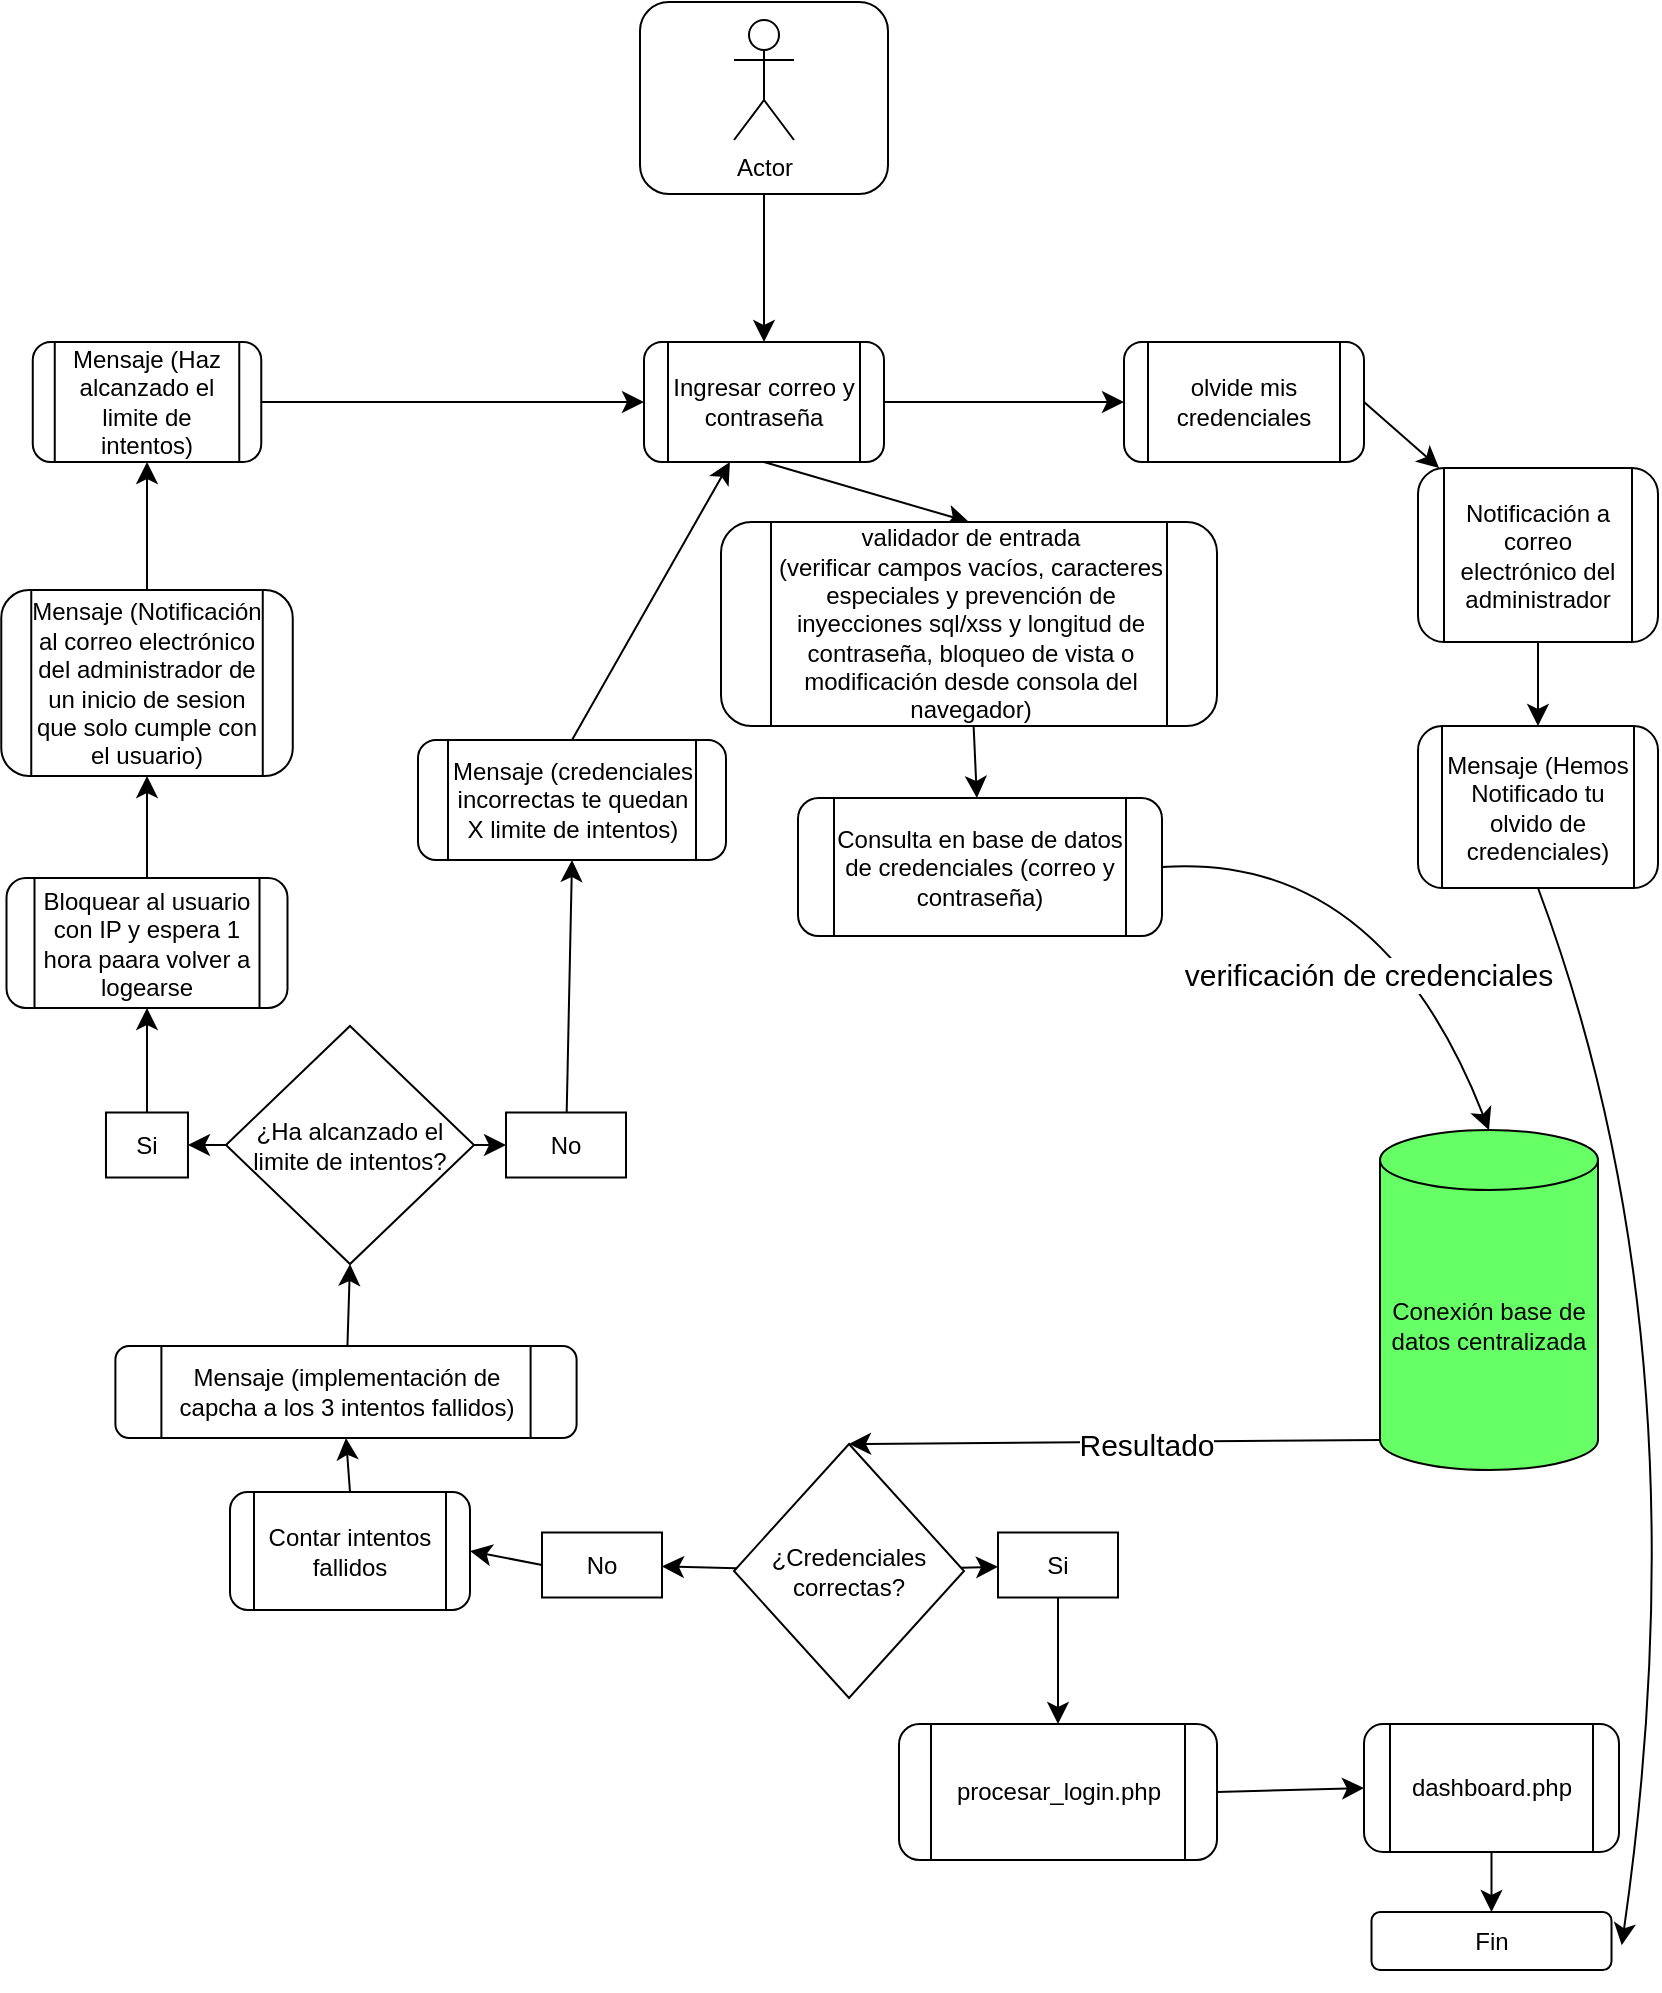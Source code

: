 <mxfile version="26.0.10">
  <diagram name="Página-1" id="48M1OholPXDdKoVH5Szc">
    <mxGraphModel dx="2087" dy="807" grid="0" gridSize="10" guides="1" tooltips="1" connect="1" arrows="1" fold="1" page="1" pageScale="1" pageWidth="850" pageHeight="1100" math="0" shadow="0">
      <root>
        <mxCell id="0" />
        <mxCell id="1" parent="0" />
        <mxCell id="_KhCzG9Bb4c7q6jr102G-16" value="" style="edgeStyle=none;curved=1;rounded=0;orthogonalLoop=1;jettySize=auto;html=1;fontFamily=Helvetica;fontSize=12;fontColor=default;startSize=8;endSize=8;entryX=0.5;entryY=0;entryDx=0;entryDy=0;exitX=0;exitY=1;exitDx=0;exitDy=-15;exitPerimeter=0;" parent="1" source="_KhCzG9Bb4c7q6jr102G-1" target="_KhCzG9Bb4c7q6jr102G-15" edge="1">
          <mxGeometry relative="1" as="geometry">
            <mxPoint x="-160" y="723" as="sourcePoint" />
          </mxGeometry>
        </mxCell>
        <mxCell id="_KhCzG9Bb4c7q6jr102G-24" value="&lt;span style=&quot;font-size: 15px;&quot;&gt;Resultado&lt;/span&gt;" style="edgeLabel;html=1;align=center;verticalAlign=middle;resizable=0;points=[];fontSize=12;rounded=1;strokeColor=default;fontFamily=Helvetica;fontColor=default;fillColor=default;" parent="_KhCzG9Bb4c7q6jr102G-16" vertex="1" connectable="0">
          <mxGeometry x="-0.114" y="1" relative="1" as="geometry">
            <mxPoint as="offset" />
          </mxGeometry>
        </mxCell>
        <mxCell id="_KhCzG9Bb4c7q6jr102G-1" value="&lt;font style=&quot;vertical-align: inherit;&quot;&gt;&lt;font style=&quot;vertical-align: inherit;&quot;&gt;&lt;font style=&quot;vertical-align: inherit;&quot;&gt;&lt;font style=&quot;vertical-align: inherit;&quot;&gt;&lt;font style=&quot;vertical-align: inherit;&quot;&gt;&lt;font style=&quot;vertical-align: inherit;&quot;&gt;Conexión base de datos centralizada&lt;/font&gt;&lt;/font&gt;&lt;/font&gt;&lt;/font&gt;&lt;/font&gt;&lt;/font&gt;" style="shape=cylinder3;whiteSpace=wrap;html=1;boundedLbl=1;backgroundOutline=1;size=15;fillColor=light-dark(#66FF66,#66FF66);" parent="1" vertex="1">
          <mxGeometry x="-155" y="644" width="109" height="170" as="geometry" />
        </mxCell>
        <mxCell id="_KhCzG9Bb4c7q6jr102G-5" style="edgeStyle=none;curved=1;rounded=0;orthogonalLoop=1;jettySize=auto;html=1;fontSize=12;startSize=8;endSize=8;exitX=0.5;exitY=1;exitDx=0;exitDy=0;entryX=0.5;entryY=0;entryDx=0;entryDy=0;" parent="1" source="_KhCzG9Bb4c7q6jr102G-8" target="_KhCzG9Bb4c7q6jr102G-9" edge="1">
          <mxGeometry relative="1" as="geometry">
            <mxPoint x="-407.783" y="395" as="targetPoint" />
            <mxPoint x="-446.609" y="316" as="sourcePoint" />
          </mxGeometry>
        </mxCell>
        <mxCell id="_KhCzG9Bb4c7q6jr102G-28" value="" style="edgeStyle=none;curved=1;rounded=0;orthogonalLoop=1;jettySize=auto;html=1;fontFamily=Helvetica;fontSize=12;fontColor=default;startSize=8;endSize=8;" parent="1" source="_KhCzG9Bb4c7q6jr102G-8" target="_KhCzG9Bb4c7q6jr102G-27" edge="1">
          <mxGeometry relative="1" as="geometry" />
        </mxCell>
        <mxCell id="_KhCzG9Bb4c7q6jr102G-8" value="Ingresar correo y contraseña" style="shape=process;whiteSpace=wrap;html=1;backgroundOutline=1;rounded=1;strokeColor=default;align=center;verticalAlign=middle;fontFamily=Helvetica;fontSize=12;fontColor=default;fillColor=default;" parent="1" vertex="1">
          <mxGeometry x="-523" y="250" width="120" height="60" as="geometry" />
        </mxCell>
        <mxCell id="_KhCzG9Bb4c7q6jr102G-12" value="" style="edgeStyle=none;curved=1;rounded=0;orthogonalLoop=1;jettySize=auto;html=1;fontFamily=Helvetica;fontSize=12;fontColor=default;startSize=8;endSize=8;" parent="1" source="_KhCzG9Bb4c7q6jr102G-9" target="_KhCzG9Bb4c7q6jr102G-11" edge="1">
          <mxGeometry relative="1" as="geometry" />
        </mxCell>
        <mxCell id="_KhCzG9Bb4c7q6jr102G-9" value="validador de entrada&lt;div&gt;(verificar campos vacíos, caracteres especiales y prevención de inyecciones sql/xss y longitud de contraseña, bloqueo de vista o modificación desde consola del navegador)&lt;/div&gt;" style="shape=process;whiteSpace=wrap;html=1;backgroundOutline=1;rounded=1;strokeColor=default;align=center;verticalAlign=middle;fontFamily=Helvetica;fontSize=12;fontColor=default;fillColor=default;" parent="1" vertex="1">
          <mxGeometry x="-484.5" y="340" width="248" height="102" as="geometry" />
        </mxCell>
        <mxCell id="_KhCzG9Bb4c7q6jr102G-11" value="Consulta en base de datos de credenciales (correo y contraseña)" style="shape=process;whiteSpace=wrap;html=1;backgroundOutline=1;rounded=1;strokeColor=default;align=center;verticalAlign=middle;fontFamily=Helvetica;fontSize=12;fontColor=default;fillColor=default;" parent="1" vertex="1">
          <mxGeometry x="-446" y="478" width="182" height="69" as="geometry" />
        </mxCell>
        <mxCell id="_KhCzG9Bb4c7q6jr102G-13" style="edgeStyle=none;curved=1;rounded=0;orthogonalLoop=1;jettySize=auto;html=1;exitX=1;exitY=0.5;exitDx=0;exitDy=0;entryX=0.5;entryY=0;entryDx=0;entryDy=0;entryPerimeter=0;fontFamily=Helvetica;fontSize=12;fontColor=default;startSize=8;endSize=8;" parent="1" source="_KhCzG9Bb4c7q6jr102G-11" target="_KhCzG9Bb4c7q6jr102G-1" edge="1">
          <mxGeometry relative="1" as="geometry">
            <Array as="points">
              <mxPoint x="-155" y="505" />
            </Array>
          </mxGeometry>
        </mxCell>
        <mxCell id="_KhCzG9Bb4c7q6jr102G-14" value="" style="edgeLabel;html=1;align=center;verticalAlign=middle;resizable=0;points=[];fontSize=12;rounded=1;strokeColor=default;fontFamily=Helvetica;fontColor=default;fillColor=default;" parent="_KhCzG9Bb4c7q6jr102G-13" vertex="1" connectable="0">
          <mxGeometry x="-0.177" y="-16" relative="1" as="geometry">
            <mxPoint as="offset" />
          </mxGeometry>
        </mxCell>
        <mxCell id="_KhCzG9Bb4c7q6jr102G-17" value="" style="edgeLabel;html=1;align=center;verticalAlign=middle;resizable=0;points=[];fontSize=12;rounded=1;strokeColor=default;fontFamily=Helvetica;fontColor=default;fillColor=default;" parent="_KhCzG9Bb4c7q6jr102G-13" vertex="1" connectable="0">
          <mxGeometry x="0.621" y="-3" relative="1" as="geometry">
            <mxPoint as="offset" />
          </mxGeometry>
        </mxCell>
        <mxCell id="_KhCzG9Bb4c7q6jr102G-18" value="&lt;span style=&quot;font-size: 15px;&quot;&gt;verificación de credenciales&lt;/span&gt;" style="edgeLabel;html=1;align=center;verticalAlign=middle;resizable=0;points=[];fontSize=12;rounded=1;strokeColor=default;fontFamily=Helvetica;fontColor=default;fillColor=default;" parent="_KhCzG9Bb4c7q6jr102G-13" vertex="1" connectable="0">
          <mxGeometry x="0.259" y="-28" relative="1" as="geometry">
            <mxPoint as="offset" />
          </mxGeometry>
        </mxCell>
        <mxCell id="_KhCzG9Bb4c7q6jr102G-20" value="" style="edgeStyle=none;curved=1;rounded=0;orthogonalLoop=1;jettySize=auto;html=1;fontFamily=Helvetica;fontSize=12;fontColor=default;startSize=8;endSize=8;" parent="1" source="_KhCzG9Bb4c7q6jr102G-15" target="_KhCzG9Bb4c7q6jr102G-19" edge="1">
          <mxGeometry relative="1" as="geometry" />
        </mxCell>
        <mxCell id="_KhCzG9Bb4c7q6jr102G-23" value="" style="edgeStyle=none;curved=1;rounded=0;orthogonalLoop=1;jettySize=auto;html=1;fontFamily=Helvetica;fontSize=12;fontColor=default;startSize=8;endSize=8;" parent="1" source="_KhCzG9Bb4c7q6jr102G-15" target="_KhCzG9Bb4c7q6jr102G-21" edge="1">
          <mxGeometry relative="1" as="geometry" />
        </mxCell>
        <mxCell id="_KhCzG9Bb4c7q6jr102G-15" value="¿Credenciales correctas?" style="rhombus;whiteSpace=wrap;html=1;fillColor=light-dark(#FFFFFF,#66FF66);" parent="1" vertex="1">
          <mxGeometry x="-478" y="801" width="115" height="127" as="geometry" />
        </mxCell>
        <mxCell id="_KhCzG9Bb4c7q6jr102G-72" style="edgeStyle=none;curved=1;rounded=0;orthogonalLoop=1;jettySize=auto;html=1;exitX=0;exitY=0.5;exitDx=0;exitDy=0;entryX=1;entryY=0.5;entryDx=0;entryDy=0;fontFamily=Helvetica;fontSize=12;fontColor=default;startSize=8;endSize=8;" parent="1" source="_KhCzG9Bb4c7q6jr102G-19" target="_KhCzG9Bb4c7q6jr102G-73" edge="1">
          <mxGeometry relative="1" as="geometry">
            <mxPoint x="-612" y="696.755" as="targetPoint" />
          </mxGeometry>
        </mxCell>
        <mxCell id="_KhCzG9Bb4c7q6jr102G-19" value="No" style="whiteSpace=wrap;html=1;fillColor=light-dark(#FFFFFF,#66FF66);" parent="1" vertex="1">
          <mxGeometry x="-574" y="845.25" width="60" height="32.5" as="geometry" />
        </mxCell>
        <mxCell id="_KhCzG9Bb4c7q6jr102G-50" style="edgeStyle=none;curved=1;rounded=0;orthogonalLoop=1;jettySize=auto;html=1;exitX=0.5;exitY=1;exitDx=0;exitDy=0;fontFamily=Helvetica;fontSize=12;fontColor=default;startSize=8;endSize=8;entryX=0.5;entryY=0;entryDx=0;entryDy=0;" parent="1" source="_KhCzG9Bb4c7q6jr102G-21" target="_KhCzG9Bb4c7q6jr102G-51" edge="1">
          <mxGeometry relative="1" as="geometry">
            <mxPoint x="-253" y="776.333" as="targetPoint" />
          </mxGeometry>
        </mxCell>
        <mxCell id="_KhCzG9Bb4c7q6jr102G-21" value="Si" style="whiteSpace=wrap;html=1;fillColor=light-dark(#FFFFFF,#66FF66);" parent="1" vertex="1">
          <mxGeometry x="-346" y="845.25" width="60" height="32.5" as="geometry" />
        </mxCell>
        <mxCell id="vCBoUSU8JS7dNAUWbDVz-17" value="" style="edgeStyle=none;curved=1;rounded=0;orthogonalLoop=1;jettySize=auto;html=1;fontSize=12;startSize=8;endSize=8;exitX=1;exitY=0.5;exitDx=0;exitDy=0;" edge="1" parent="1" source="_KhCzG9Bb4c7q6jr102G-27" target="vCBoUSU8JS7dNAUWbDVz-16">
          <mxGeometry relative="1" as="geometry" />
        </mxCell>
        <mxCell id="_KhCzG9Bb4c7q6jr102G-27" value="olvide mis credenciales" style="shape=process;whiteSpace=wrap;html=1;backgroundOutline=1;rounded=1;strokeColor=default;align=center;verticalAlign=middle;fontFamily=Helvetica;fontSize=12;fontColor=default;fillColor=default;" parent="1" vertex="1">
          <mxGeometry x="-283" y="250" width="120" height="60" as="geometry" />
        </mxCell>
        <mxCell id="_KhCzG9Bb4c7q6jr102G-92" style="edgeStyle=none;curved=1;rounded=0;orthogonalLoop=1;jettySize=auto;html=1;exitX=0.5;exitY=0;exitDx=0;exitDy=0;fontFamily=Helvetica;fontSize=12;fontColor=default;startSize=8;endSize=8;" parent="1" source="_KhCzG9Bb4c7q6jr102G-33" target="_KhCzG9Bb4c7q6jr102G-8" edge="1">
          <mxGeometry relative="1" as="geometry" />
        </mxCell>
        <mxCell id="_KhCzG9Bb4c7q6jr102G-33" value="Mensaje (credenciales incorrectas te quedan X limite de intentos)" style="shape=process;whiteSpace=wrap;html=1;backgroundOutline=1;rounded=1;strokeColor=default;align=center;verticalAlign=middle;fontFamily=Helvetica;fontSize=12;fontColor=default;fillColor=default;" parent="1" vertex="1">
          <mxGeometry x="-636" y="449" width="154" height="60" as="geometry" />
        </mxCell>
        <mxCell id="_KhCzG9Bb4c7q6jr102G-47" style="edgeStyle=none;curved=1;rounded=0;orthogonalLoop=1;jettySize=auto;html=1;entryX=0.5;entryY=0;entryDx=0;entryDy=0;fontFamily=Helvetica;fontSize=12;fontColor=default;startSize=8;endSize=8;exitX=0.5;exitY=1;exitDx=0;exitDy=0;" parent="1" source="_KhCzG9Bb4c7q6jr102G-65" target="_KhCzG9Bb4c7q6jr102G-8" edge="1">
          <mxGeometry relative="1" as="geometry">
            <mxPoint x="-467" y="149" as="sourcePoint" />
          </mxGeometry>
        </mxCell>
        <mxCell id="vCBoUSU8JS7dNAUWbDVz-11" style="edgeStyle=none;curved=1;rounded=0;orthogonalLoop=1;jettySize=auto;html=1;exitX=1;exitY=0.5;exitDx=0;exitDy=0;entryX=0;entryY=0.5;entryDx=0;entryDy=0;fontSize=12;startSize=8;endSize=8;" edge="1" parent="1" source="_KhCzG9Bb4c7q6jr102G-51" target="_KhCzG9Bb4c7q6jr102G-59">
          <mxGeometry relative="1" as="geometry" />
        </mxCell>
        <mxCell id="_KhCzG9Bb4c7q6jr102G-51" value="procesar_login.php" style="shape=process;whiteSpace=wrap;html=1;backgroundOutline=1;rounded=1;strokeColor=default;align=center;verticalAlign=middle;fontFamily=Helvetica;fontSize=12;fontColor=default;fillColor=default;" parent="1" vertex="1">
          <mxGeometry x="-395.5" y="941" width="159" height="68" as="geometry" />
        </mxCell>
        <mxCell id="_KhCzG9Bb4c7q6jr102G-64" value="" style="edgeStyle=none;curved=1;rounded=0;orthogonalLoop=1;jettySize=auto;html=1;fontFamily=Helvetica;fontSize=12;fontColor=default;startSize=8;endSize=8;" parent="1" source="_KhCzG9Bb4c7q6jr102G-59" target="_KhCzG9Bb4c7q6jr102G-63" edge="1">
          <mxGeometry relative="1" as="geometry" />
        </mxCell>
        <mxCell id="_KhCzG9Bb4c7q6jr102G-59" value="dashboard.php" style="shape=process;whiteSpace=wrap;html=1;backgroundOutline=1;rounded=1;strokeColor=default;align=center;verticalAlign=middle;fontFamily=Helvetica;fontSize=12;fontColor=default;fillColor=default;" parent="1" vertex="1">
          <mxGeometry x="-163" y="941" width="127.5" height="64" as="geometry" />
        </mxCell>
        <mxCell id="_KhCzG9Bb4c7q6jr102G-63" value="Fin" style="whiteSpace=wrap;html=1;rounded=1;" parent="1" vertex="1">
          <mxGeometry x="-159.25" y="1035" width="120" height="29" as="geometry" />
        </mxCell>
        <mxCell id="_KhCzG9Bb4c7q6jr102G-65" value="" style="whiteSpace=wrap;html=1;rounded=1;" parent="1" vertex="1">
          <mxGeometry x="-525" y="80" width="124" height="96" as="geometry" />
        </mxCell>
        <mxCell id="_KhCzG9Bb4c7q6jr102G-67" value="Actor" style="shape=umlActor;verticalLabelPosition=bottom;verticalAlign=top;html=1;outlineConnect=0;rounded=1;strokeColor=default;align=center;fontFamily=Helvetica;fontSize=12;fontColor=default;fillColor=default;" parent="1" vertex="1">
          <mxGeometry x="-478" y="89" width="30" height="60" as="geometry" />
        </mxCell>
        <mxCell id="_KhCzG9Bb4c7q6jr102G-94" value="" style="edgeStyle=none;curved=1;rounded=0;orthogonalLoop=1;jettySize=auto;html=1;fontFamily=Helvetica;fontSize=12;fontColor=default;startSize=8;endSize=8;entryX=0.5;entryY=1;entryDx=0;entryDy=0;exitX=0.5;exitY=0;exitDx=0;exitDy=0;" parent="1" source="_KhCzG9Bb4c7q6jr102G-73" target="vCBoUSU8JS7dNAUWbDVz-4" edge="1">
          <mxGeometry relative="1" as="geometry">
            <mxPoint x="-672" y="667" as="sourcePoint" />
            <mxPoint x="-672" y="646" as="targetPoint" />
          </mxGeometry>
        </mxCell>
        <mxCell id="_KhCzG9Bb4c7q6jr102G-73" value="Contar intentos fallidos" style="shape=process;whiteSpace=wrap;html=1;backgroundOutline=1;rounded=1;strokeColor=default;align=center;verticalAlign=middle;fontFamily=Helvetica;fontSize=12;fontColor=default;fillColor=default;" parent="1" vertex="1">
          <mxGeometry x="-730" y="825" width="120" height="59" as="geometry" />
        </mxCell>
        <mxCell id="_KhCzG9Bb4c7q6jr102G-81" style="edgeStyle=none;curved=1;rounded=0;orthogonalLoop=1;jettySize=auto;html=1;exitX=1;exitY=0.5;exitDx=0;exitDy=0;entryX=0;entryY=0.5;entryDx=0;entryDy=0;fontFamily=Helvetica;fontSize=12;fontColor=default;startSize=8;endSize=8;" parent="1" source="_KhCzG9Bb4c7q6jr102G-77" target="_KhCzG9Bb4c7q6jr102G-80" edge="1">
          <mxGeometry relative="1" as="geometry" />
        </mxCell>
        <mxCell id="_KhCzG9Bb4c7q6jr102G-84" style="edgeStyle=none;curved=1;rounded=0;orthogonalLoop=1;jettySize=auto;html=1;exitX=0;exitY=0.5;exitDx=0;exitDy=0;fontFamily=Helvetica;fontSize=12;fontColor=default;startSize=8;endSize=8;entryX=1;entryY=0.5;entryDx=0;entryDy=0;" parent="1" source="_KhCzG9Bb4c7q6jr102G-77" target="_KhCzG9Bb4c7q6jr102G-83" edge="1">
          <mxGeometry relative="1" as="geometry">
            <mxPoint x="-749" y="577.353" as="targetPoint" />
          </mxGeometry>
        </mxCell>
        <mxCell id="_KhCzG9Bb4c7q6jr102G-77" value="&lt;font&gt;¿Ha alcanzado el limite de intentos?&lt;/font&gt;" style="rhombus;whiteSpace=wrap;html=1;fillColor=light-dark(#FFFFFF,#66FF66);" parent="1" vertex="1">
          <mxGeometry x="-732" y="592" width="124" height="119" as="geometry" />
        </mxCell>
        <mxCell id="_KhCzG9Bb4c7q6jr102G-82" style="edgeStyle=none;curved=1;rounded=0;orthogonalLoop=1;jettySize=auto;html=1;fontFamily=Helvetica;fontSize=12;fontColor=default;startSize=8;endSize=8;entryX=0.5;entryY=1;entryDx=0;entryDy=0;" parent="1" source="_KhCzG9Bb4c7q6jr102G-80" target="_KhCzG9Bb4c7q6jr102G-33" edge="1">
          <mxGeometry relative="1" as="geometry">
            <mxPoint x="-562" y="489" as="targetPoint" />
          </mxGeometry>
        </mxCell>
        <mxCell id="_KhCzG9Bb4c7q6jr102G-80" value="No" style="whiteSpace=wrap;html=1;fillColor=light-dark(#FFFFFF,#66FF66);" parent="1" vertex="1">
          <mxGeometry x="-592" y="635.25" width="60" height="32.5" as="geometry" />
        </mxCell>
        <mxCell id="_KhCzG9Bb4c7q6jr102G-86" style="edgeStyle=none;curved=1;rounded=0;orthogonalLoop=1;jettySize=auto;html=1;exitX=0.5;exitY=0;exitDx=0;exitDy=0;fontFamily=Helvetica;fontSize=12;fontColor=default;startSize=8;endSize=8;" parent="1" source="_KhCzG9Bb4c7q6jr102G-83" target="_KhCzG9Bb4c7q6jr102G-87" edge="1">
          <mxGeometry relative="1" as="geometry">
            <mxPoint x="-776.059" y="447.941" as="targetPoint" />
          </mxGeometry>
        </mxCell>
        <mxCell id="_KhCzG9Bb4c7q6jr102G-83" value="Si" style="whiteSpace=wrap;html=1;fillColor=light-dark(#FFFFFF,#66FF66);" parent="1" vertex="1">
          <mxGeometry x="-792.01" y="635.25" width="41" height="32.5" as="geometry" />
        </mxCell>
        <mxCell id="vCBoUSU8JS7dNAUWbDVz-14" style="edgeStyle=none;curved=1;rounded=0;orthogonalLoop=1;jettySize=auto;html=1;exitX=0.5;exitY=0;exitDx=0;exitDy=0;entryX=0.5;entryY=1;entryDx=0;entryDy=0;fontSize=12;startSize=8;endSize=8;" edge="1" parent="1" source="_KhCzG9Bb4c7q6jr102G-87" target="vCBoUSU8JS7dNAUWbDVz-13">
          <mxGeometry relative="1" as="geometry" />
        </mxCell>
        <mxCell id="_KhCzG9Bb4c7q6jr102G-87" value="Bloquear al usuario con IP y espera 1 hora paara volver a logearse" style="shape=process;whiteSpace=wrap;html=1;backgroundOutline=1;rounded=1;strokeColor=default;align=center;verticalAlign=middle;fontFamily=Helvetica;fontSize=12;fontColor=default;fillColor=default;" parent="1" vertex="1">
          <mxGeometry x="-841.75" y="518" width="140.5" height="65" as="geometry" />
        </mxCell>
        <mxCell id="_KhCzG9Bb4c7q6jr102G-91" style="edgeStyle=none;curved=1;rounded=0;orthogonalLoop=1;jettySize=auto;html=1;entryX=0;entryY=0.5;entryDx=0;entryDy=0;fontFamily=Helvetica;fontSize=12;fontColor=default;startSize=8;endSize=8;" parent="1" source="_KhCzG9Bb4c7q6jr102G-89" target="_KhCzG9Bb4c7q6jr102G-8" edge="1">
          <mxGeometry relative="1" as="geometry" />
        </mxCell>
        <mxCell id="_KhCzG9Bb4c7q6jr102G-89" value="Mensaje (Haz alcanzado el limite de intentos)" style="shape=process;whiteSpace=wrap;html=1;backgroundOutline=1;rounded=1;strokeColor=default;align=center;verticalAlign=middle;fontFamily=Helvetica;fontSize=12;fontColor=default;fillColor=default;" parent="1" vertex="1">
          <mxGeometry x="-828.62" y="250" width="114.25" height="60" as="geometry" />
        </mxCell>
        <mxCell id="vCBoUSU8JS7dNAUWbDVz-7" value="" style="edgeStyle=none;curved=1;rounded=0;orthogonalLoop=1;jettySize=auto;html=1;fontSize=12;startSize=8;endSize=8;entryX=0.5;entryY=1;entryDx=0;entryDy=0;" edge="1" parent="1" source="vCBoUSU8JS7dNAUWbDVz-4" target="_KhCzG9Bb4c7q6jr102G-77">
          <mxGeometry relative="1" as="geometry" />
        </mxCell>
        <mxCell id="vCBoUSU8JS7dNAUWbDVz-4" value="Mensaje (implementación de capcha a los 3 intentos fallidos)" style="shape=process;whiteSpace=wrap;html=1;backgroundOutline=1;rounded=1;strokeColor=default;align=center;verticalAlign=middle;fontFamily=Helvetica;fontSize=12;fontColor=default;fillColor=default;" vertex="1" parent="1">
          <mxGeometry x="-787.3" y="752" width="230.6" height="46" as="geometry" />
        </mxCell>
        <mxCell id="vCBoUSU8JS7dNAUWbDVz-12" style="edgeStyle=none;curved=1;rounded=0;orthogonalLoop=1;jettySize=auto;html=1;exitX=0.5;exitY=1;exitDx=0;exitDy=0;fontSize=12;startSize=8;endSize=8;" edge="1" parent="1" source="_KhCzG9Bb4c7q6jr102G-63" target="_KhCzG9Bb4c7q6jr102G-63">
          <mxGeometry relative="1" as="geometry" />
        </mxCell>
        <mxCell id="vCBoUSU8JS7dNAUWbDVz-15" style="edgeStyle=none;curved=1;rounded=0;orthogonalLoop=1;jettySize=auto;html=1;entryX=0.5;entryY=1;entryDx=0;entryDy=0;fontSize=12;startSize=8;endSize=8;" edge="1" parent="1" source="vCBoUSU8JS7dNAUWbDVz-13" target="_KhCzG9Bb4c7q6jr102G-89">
          <mxGeometry relative="1" as="geometry" />
        </mxCell>
        <mxCell id="vCBoUSU8JS7dNAUWbDVz-13" value="Mensaje (Notificación al correo electrónico del administrador de un inicio de sesion que solo cumple con el usuario)" style="shape=process;whiteSpace=wrap;html=1;backgroundOutline=1;rounded=1;strokeColor=default;align=center;verticalAlign=middle;fontFamily=Helvetica;fontSize=12;fontColor=default;fillColor=default;" vertex="1" parent="1">
          <mxGeometry x="-844.37" y="374" width="145.75" height="93" as="geometry" />
        </mxCell>
        <mxCell id="vCBoUSU8JS7dNAUWbDVz-18" style="edgeStyle=none;curved=1;rounded=0;orthogonalLoop=1;jettySize=auto;html=1;fontSize=12;startSize=8;endSize=8;exitX=0.5;exitY=1;exitDx=0;exitDy=0;" edge="1" parent="1" source="vCBoUSU8JS7dNAUWbDVz-19">
          <mxGeometry relative="1" as="geometry">
            <mxPoint x="-34.143" y="1051.571" as="targetPoint" />
            <Array as="points">
              <mxPoint x="9" y="750" />
            </Array>
          </mxGeometry>
        </mxCell>
        <mxCell id="vCBoUSU8JS7dNAUWbDVz-20" style="edgeStyle=none;curved=1;rounded=0;orthogonalLoop=1;jettySize=auto;html=1;fontSize=12;startSize=8;endSize=8;entryX=0.5;entryY=0;entryDx=0;entryDy=0;" edge="1" parent="1" source="vCBoUSU8JS7dNAUWbDVz-16" target="vCBoUSU8JS7dNAUWbDVz-19">
          <mxGeometry relative="1" as="geometry">
            <mxPoint x="-76.0" y="458.714" as="targetPoint" />
          </mxGeometry>
        </mxCell>
        <mxCell id="vCBoUSU8JS7dNAUWbDVz-16" value="Notificación a correo electrónico del administrador" style="shape=process;whiteSpace=wrap;html=1;backgroundOutline=1;rounded=1;strokeColor=default;align=center;verticalAlign=middle;fontFamily=Helvetica;fontSize=12;fontColor=default;fillColor=default;" vertex="1" parent="1">
          <mxGeometry x="-136" y="313" width="120" height="87" as="geometry" />
        </mxCell>
        <mxCell id="vCBoUSU8JS7dNAUWbDVz-19" value="Mensaje (Hemos Notificado tu olvido de credenciales)" style="shape=process;whiteSpace=wrap;html=1;backgroundOutline=1;rounded=1;strokeColor=default;align=center;verticalAlign=middle;fontFamily=Helvetica;fontSize=12;fontColor=default;fillColor=default;" vertex="1" parent="1">
          <mxGeometry x="-136" y="442" width="120" height="81" as="geometry" />
        </mxCell>
      </root>
    </mxGraphModel>
  </diagram>
</mxfile>

